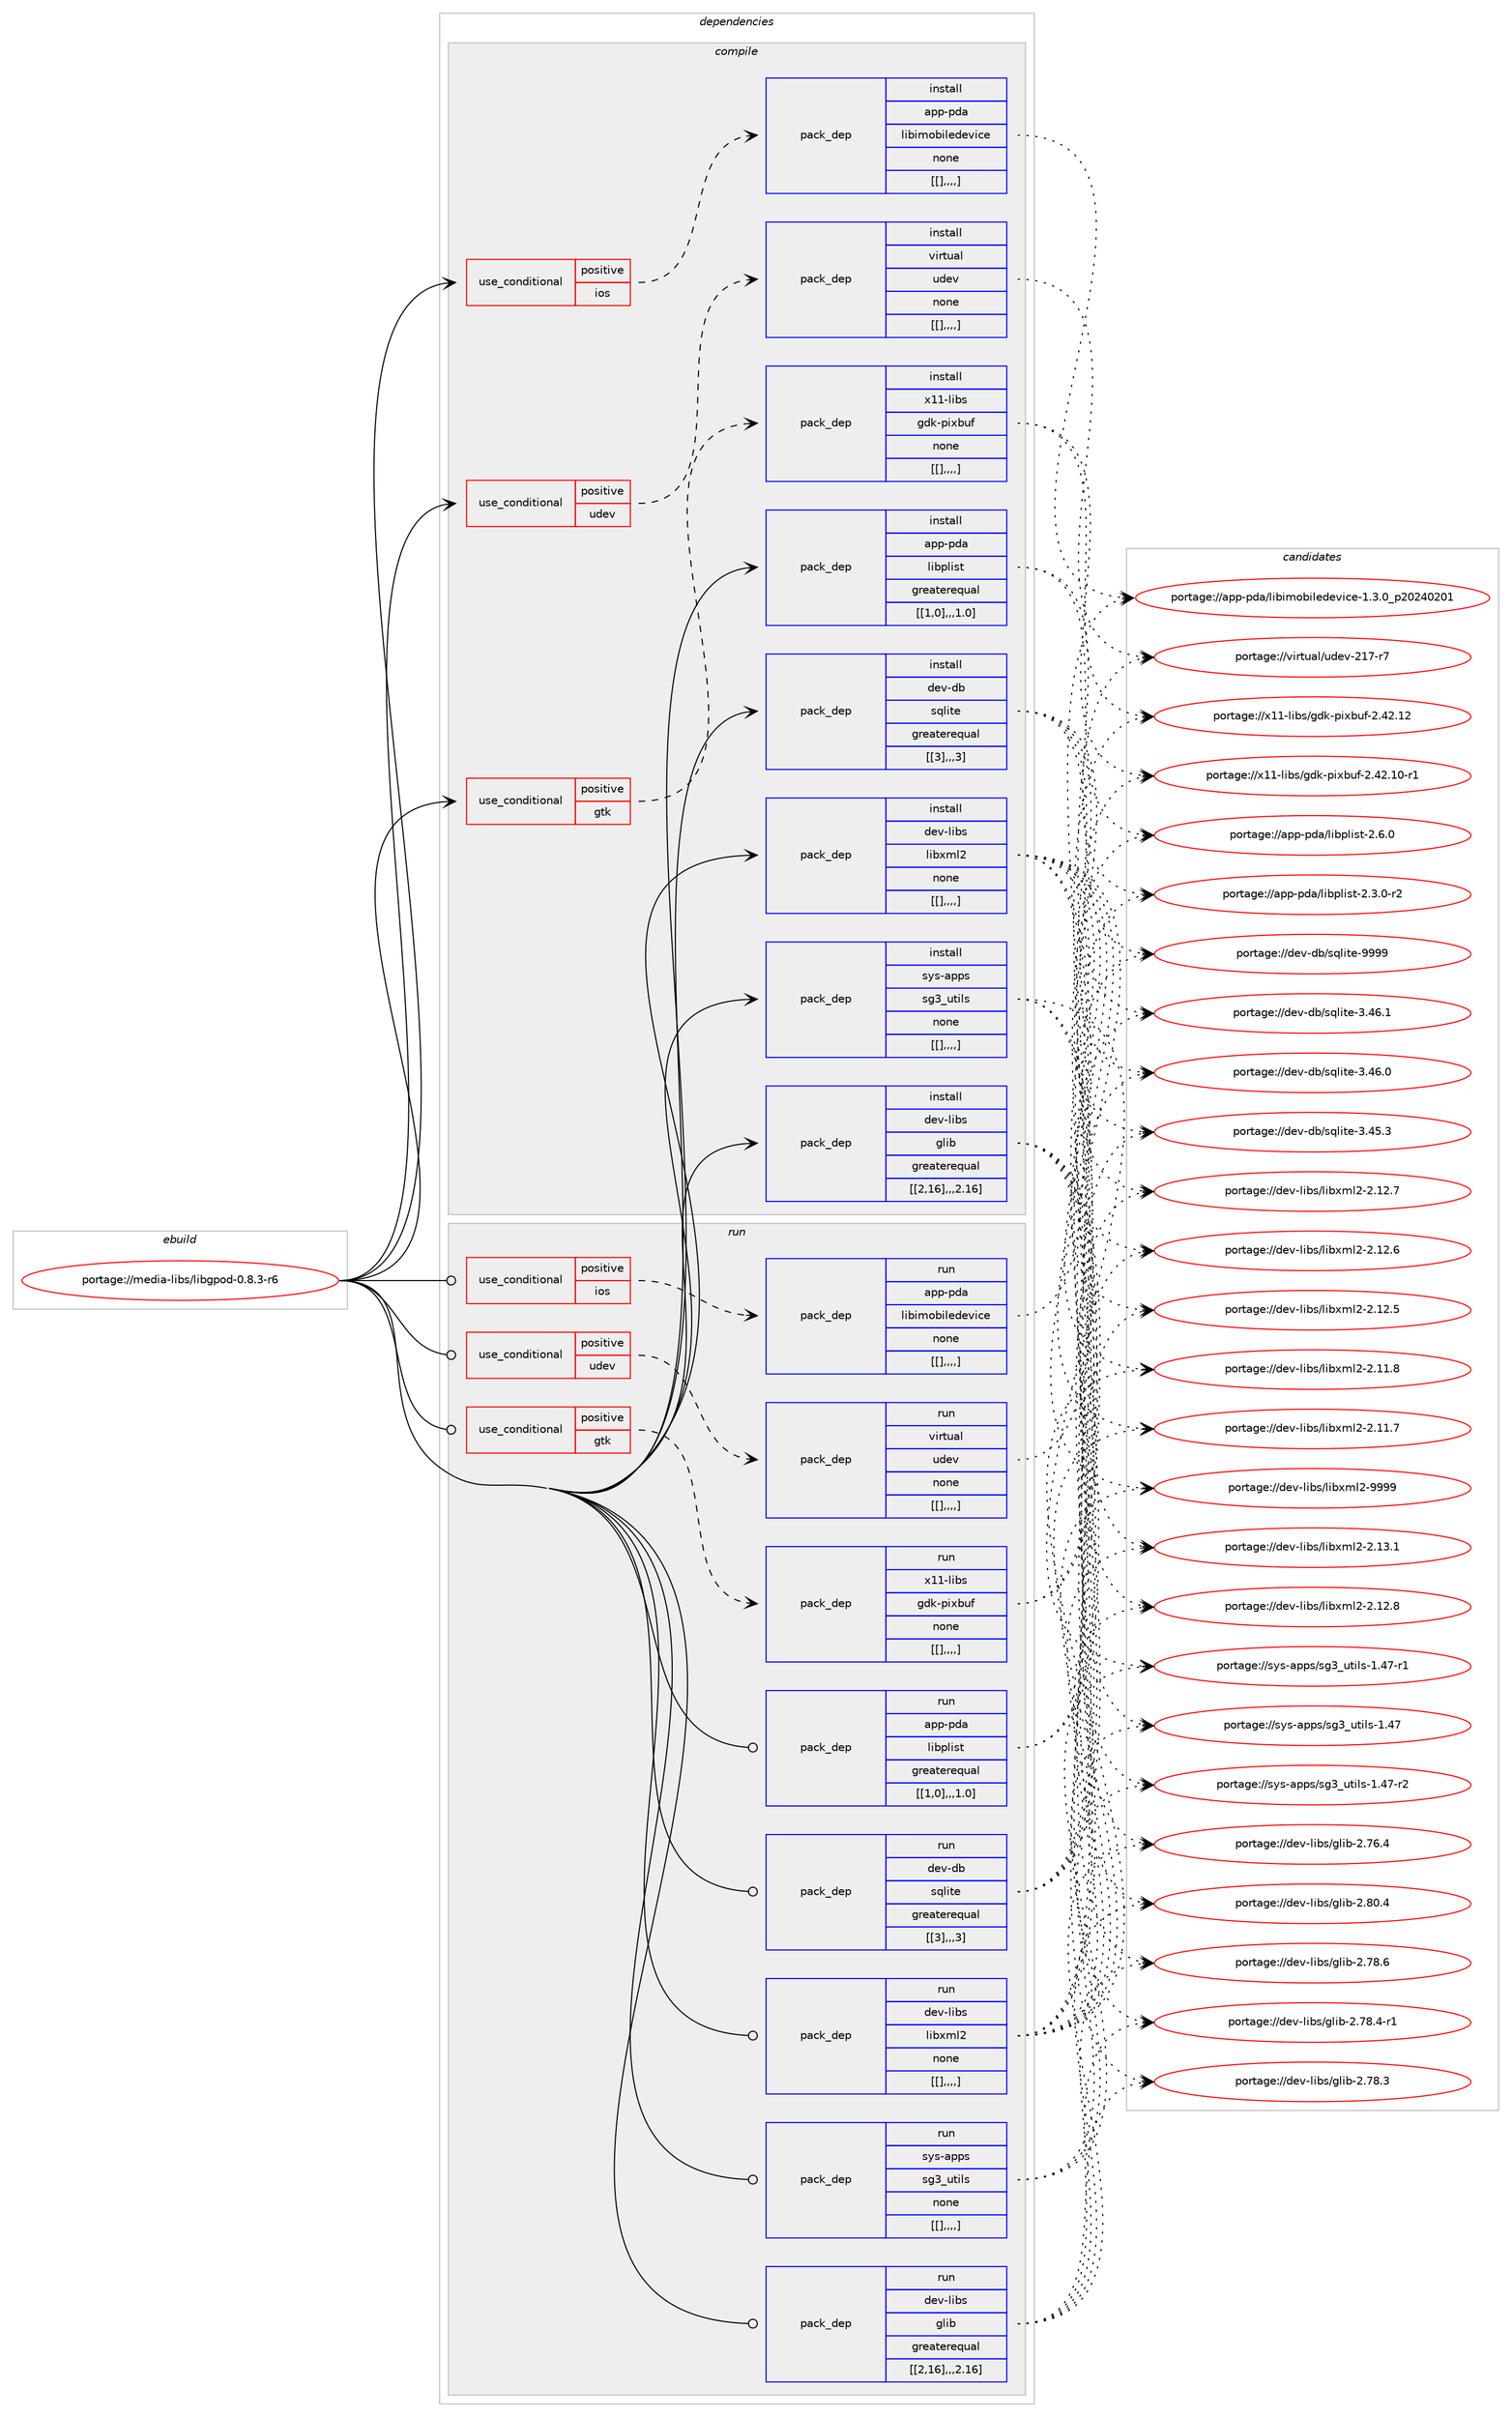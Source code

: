 digraph prolog {

# *************
# Graph options
# *************

newrank=true;
concentrate=true;
compound=true;
graph [rankdir=LR,fontname=Helvetica,fontsize=10,ranksep=1.5];#, ranksep=2.5, nodesep=0.2];
edge  [arrowhead=vee];
node  [fontname=Helvetica,fontsize=10];

# **********
# The ebuild
# **********

subgraph cluster_leftcol {
color=gray;
label=<<i>ebuild</i>>;
id [label="portage://media-libs/libgpod-0.8.3-r6", color=red, width=4, href="../media-libs/libgpod-0.8.3-r6.svg"];
}

# ****************
# The dependencies
# ****************

subgraph cluster_midcol {
color=gray;
label=<<i>dependencies</i>>;
subgraph cluster_compile {
fillcolor="#eeeeee";
style=filled;
label=<<i>compile</i>>;
subgraph cond78719 {
dependency314577 [label=<<TABLE BORDER="0" CELLBORDER="1" CELLSPACING="0" CELLPADDING="4"><TR><TD ROWSPAN="3" CELLPADDING="10">use_conditional</TD></TR><TR><TD>positive</TD></TR><TR><TD>gtk</TD></TR></TABLE>>, shape=none, color=red];
subgraph pack233332 {
dependency314578 [label=<<TABLE BORDER="0" CELLBORDER="1" CELLSPACING="0" CELLPADDING="4" WIDTH="220"><TR><TD ROWSPAN="6" CELLPADDING="30">pack_dep</TD></TR><TR><TD WIDTH="110">install</TD></TR><TR><TD>x11-libs</TD></TR><TR><TD>gdk-pixbuf</TD></TR><TR><TD>none</TD></TR><TR><TD>[[],,,,]</TD></TR></TABLE>>, shape=none, color=blue];
}
dependency314577:e -> dependency314578:w [weight=20,style="dashed",arrowhead="vee"];
}
id:e -> dependency314577:w [weight=20,style="solid",arrowhead="vee"];
subgraph cond78720 {
dependency314579 [label=<<TABLE BORDER="0" CELLBORDER="1" CELLSPACING="0" CELLPADDING="4"><TR><TD ROWSPAN="3" CELLPADDING="10">use_conditional</TD></TR><TR><TD>positive</TD></TR><TR><TD>ios</TD></TR></TABLE>>, shape=none, color=red];
subgraph pack233333 {
dependency314580 [label=<<TABLE BORDER="0" CELLBORDER="1" CELLSPACING="0" CELLPADDING="4" WIDTH="220"><TR><TD ROWSPAN="6" CELLPADDING="30">pack_dep</TD></TR><TR><TD WIDTH="110">install</TD></TR><TR><TD>app-pda</TD></TR><TR><TD>libimobiledevice</TD></TR><TR><TD>none</TD></TR><TR><TD>[[],,,,]</TD></TR></TABLE>>, shape=none, color=blue];
}
dependency314579:e -> dependency314580:w [weight=20,style="dashed",arrowhead="vee"];
}
id:e -> dependency314579:w [weight=20,style="solid",arrowhead="vee"];
subgraph cond78721 {
dependency314581 [label=<<TABLE BORDER="0" CELLBORDER="1" CELLSPACING="0" CELLPADDING="4"><TR><TD ROWSPAN="3" CELLPADDING="10">use_conditional</TD></TR><TR><TD>positive</TD></TR><TR><TD>udev</TD></TR></TABLE>>, shape=none, color=red];
subgraph pack233334 {
dependency314582 [label=<<TABLE BORDER="0" CELLBORDER="1" CELLSPACING="0" CELLPADDING="4" WIDTH="220"><TR><TD ROWSPAN="6" CELLPADDING="30">pack_dep</TD></TR><TR><TD WIDTH="110">install</TD></TR><TR><TD>virtual</TD></TR><TR><TD>udev</TD></TR><TR><TD>none</TD></TR><TR><TD>[[],,,,]</TD></TR></TABLE>>, shape=none, color=blue];
}
dependency314581:e -> dependency314582:w [weight=20,style="dashed",arrowhead="vee"];
}
id:e -> dependency314581:w [weight=20,style="solid",arrowhead="vee"];
subgraph pack233335 {
dependency314583 [label=<<TABLE BORDER="0" CELLBORDER="1" CELLSPACING="0" CELLPADDING="4" WIDTH="220"><TR><TD ROWSPAN="6" CELLPADDING="30">pack_dep</TD></TR><TR><TD WIDTH="110">install</TD></TR><TR><TD>app-pda</TD></TR><TR><TD>libplist</TD></TR><TR><TD>greaterequal</TD></TR><TR><TD>[[1,0],,,1.0]</TD></TR></TABLE>>, shape=none, color=blue];
}
id:e -> dependency314583:w [weight=20,style="solid",arrowhead="vee"];
subgraph pack233336 {
dependency314584 [label=<<TABLE BORDER="0" CELLBORDER="1" CELLSPACING="0" CELLPADDING="4" WIDTH="220"><TR><TD ROWSPAN="6" CELLPADDING="30">pack_dep</TD></TR><TR><TD WIDTH="110">install</TD></TR><TR><TD>dev-db</TD></TR><TR><TD>sqlite</TD></TR><TR><TD>greaterequal</TD></TR><TR><TD>[[3],,,3]</TD></TR></TABLE>>, shape=none, color=blue];
}
id:e -> dependency314584:w [weight=20,style="solid",arrowhead="vee"];
subgraph pack233337 {
dependency314585 [label=<<TABLE BORDER="0" CELLBORDER="1" CELLSPACING="0" CELLPADDING="4" WIDTH="220"><TR><TD ROWSPAN="6" CELLPADDING="30">pack_dep</TD></TR><TR><TD WIDTH="110">install</TD></TR><TR><TD>dev-libs</TD></TR><TR><TD>glib</TD></TR><TR><TD>greaterequal</TD></TR><TR><TD>[[2,16],,,2.16]</TD></TR></TABLE>>, shape=none, color=blue];
}
id:e -> dependency314585:w [weight=20,style="solid",arrowhead="vee"];
subgraph pack233338 {
dependency314586 [label=<<TABLE BORDER="0" CELLBORDER="1" CELLSPACING="0" CELLPADDING="4" WIDTH="220"><TR><TD ROWSPAN="6" CELLPADDING="30">pack_dep</TD></TR><TR><TD WIDTH="110">install</TD></TR><TR><TD>dev-libs</TD></TR><TR><TD>libxml2</TD></TR><TR><TD>none</TD></TR><TR><TD>[[],,,,]</TD></TR></TABLE>>, shape=none, color=blue];
}
id:e -> dependency314586:w [weight=20,style="solid",arrowhead="vee"];
subgraph pack233339 {
dependency314587 [label=<<TABLE BORDER="0" CELLBORDER="1" CELLSPACING="0" CELLPADDING="4" WIDTH="220"><TR><TD ROWSPAN="6" CELLPADDING="30">pack_dep</TD></TR><TR><TD WIDTH="110">install</TD></TR><TR><TD>sys-apps</TD></TR><TR><TD>sg3_utils</TD></TR><TR><TD>none</TD></TR><TR><TD>[[],,,,]</TD></TR></TABLE>>, shape=none, color=blue];
}
id:e -> dependency314587:w [weight=20,style="solid",arrowhead="vee"];
}
subgraph cluster_compileandrun {
fillcolor="#eeeeee";
style=filled;
label=<<i>compile and run</i>>;
}
subgraph cluster_run {
fillcolor="#eeeeee";
style=filled;
label=<<i>run</i>>;
subgraph cond78722 {
dependency314588 [label=<<TABLE BORDER="0" CELLBORDER="1" CELLSPACING="0" CELLPADDING="4"><TR><TD ROWSPAN="3" CELLPADDING="10">use_conditional</TD></TR><TR><TD>positive</TD></TR><TR><TD>gtk</TD></TR></TABLE>>, shape=none, color=red];
subgraph pack233340 {
dependency314589 [label=<<TABLE BORDER="0" CELLBORDER="1" CELLSPACING="0" CELLPADDING="4" WIDTH="220"><TR><TD ROWSPAN="6" CELLPADDING="30">pack_dep</TD></TR><TR><TD WIDTH="110">run</TD></TR><TR><TD>x11-libs</TD></TR><TR><TD>gdk-pixbuf</TD></TR><TR><TD>none</TD></TR><TR><TD>[[],,,,]</TD></TR></TABLE>>, shape=none, color=blue];
}
dependency314588:e -> dependency314589:w [weight=20,style="dashed",arrowhead="vee"];
}
id:e -> dependency314588:w [weight=20,style="solid",arrowhead="odot"];
subgraph cond78723 {
dependency314590 [label=<<TABLE BORDER="0" CELLBORDER="1" CELLSPACING="0" CELLPADDING="4"><TR><TD ROWSPAN="3" CELLPADDING="10">use_conditional</TD></TR><TR><TD>positive</TD></TR><TR><TD>ios</TD></TR></TABLE>>, shape=none, color=red];
subgraph pack233341 {
dependency314591 [label=<<TABLE BORDER="0" CELLBORDER="1" CELLSPACING="0" CELLPADDING="4" WIDTH="220"><TR><TD ROWSPAN="6" CELLPADDING="30">pack_dep</TD></TR><TR><TD WIDTH="110">run</TD></TR><TR><TD>app-pda</TD></TR><TR><TD>libimobiledevice</TD></TR><TR><TD>none</TD></TR><TR><TD>[[],,,,]</TD></TR></TABLE>>, shape=none, color=blue];
}
dependency314590:e -> dependency314591:w [weight=20,style="dashed",arrowhead="vee"];
}
id:e -> dependency314590:w [weight=20,style="solid",arrowhead="odot"];
subgraph cond78724 {
dependency314592 [label=<<TABLE BORDER="0" CELLBORDER="1" CELLSPACING="0" CELLPADDING="4"><TR><TD ROWSPAN="3" CELLPADDING="10">use_conditional</TD></TR><TR><TD>positive</TD></TR><TR><TD>udev</TD></TR></TABLE>>, shape=none, color=red];
subgraph pack233342 {
dependency314593 [label=<<TABLE BORDER="0" CELLBORDER="1" CELLSPACING="0" CELLPADDING="4" WIDTH="220"><TR><TD ROWSPAN="6" CELLPADDING="30">pack_dep</TD></TR><TR><TD WIDTH="110">run</TD></TR><TR><TD>virtual</TD></TR><TR><TD>udev</TD></TR><TR><TD>none</TD></TR><TR><TD>[[],,,,]</TD></TR></TABLE>>, shape=none, color=blue];
}
dependency314592:e -> dependency314593:w [weight=20,style="dashed",arrowhead="vee"];
}
id:e -> dependency314592:w [weight=20,style="solid",arrowhead="odot"];
subgraph pack233343 {
dependency314594 [label=<<TABLE BORDER="0" CELLBORDER="1" CELLSPACING="0" CELLPADDING="4" WIDTH="220"><TR><TD ROWSPAN="6" CELLPADDING="30">pack_dep</TD></TR><TR><TD WIDTH="110">run</TD></TR><TR><TD>app-pda</TD></TR><TR><TD>libplist</TD></TR><TR><TD>greaterequal</TD></TR><TR><TD>[[1,0],,,1.0]</TD></TR></TABLE>>, shape=none, color=blue];
}
id:e -> dependency314594:w [weight=20,style="solid",arrowhead="odot"];
subgraph pack233344 {
dependency314595 [label=<<TABLE BORDER="0" CELLBORDER="1" CELLSPACING="0" CELLPADDING="4" WIDTH="220"><TR><TD ROWSPAN="6" CELLPADDING="30">pack_dep</TD></TR><TR><TD WIDTH="110">run</TD></TR><TR><TD>dev-db</TD></TR><TR><TD>sqlite</TD></TR><TR><TD>greaterequal</TD></TR><TR><TD>[[3],,,3]</TD></TR></TABLE>>, shape=none, color=blue];
}
id:e -> dependency314595:w [weight=20,style="solid",arrowhead="odot"];
subgraph pack233345 {
dependency314596 [label=<<TABLE BORDER="0" CELLBORDER="1" CELLSPACING="0" CELLPADDING="4" WIDTH="220"><TR><TD ROWSPAN="6" CELLPADDING="30">pack_dep</TD></TR><TR><TD WIDTH="110">run</TD></TR><TR><TD>dev-libs</TD></TR><TR><TD>glib</TD></TR><TR><TD>greaterequal</TD></TR><TR><TD>[[2,16],,,2.16]</TD></TR></TABLE>>, shape=none, color=blue];
}
id:e -> dependency314596:w [weight=20,style="solid",arrowhead="odot"];
subgraph pack233346 {
dependency314597 [label=<<TABLE BORDER="0" CELLBORDER="1" CELLSPACING="0" CELLPADDING="4" WIDTH="220"><TR><TD ROWSPAN="6" CELLPADDING="30">pack_dep</TD></TR><TR><TD WIDTH="110">run</TD></TR><TR><TD>dev-libs</TD></TR><TR><TD>libxml2</TD></TR><TR><TD>none</TD></TR><TR><TD>[[],,,,]</TD></TR></TABLE>>, shape=none, color=blue];
}
id:e -> dependency314597:w [weight=20,style="solid",arrowhead="odot"];
subgraph pack233347 {
dependency314598 [label=<<TABLE BORDER="0" CELLBORDER="1" CELLSPACING="0" CELLPADDING="4" WIDTH="220"><TR><TD ROWSPAN="6" CELLPADDING="30">pack_dep</TD></TR><TR><TD WIDTH="110">run</TD></TR><TR><TD>sys-apps</TD></TR><TR><TD>sg3_utils</TD></TR><TR><TD>none</TD></TR><TR><TD>[[],,,,]</TD></TR></TABLE>>, shape=none, color=blue];
}
id:e -> dependency314598:w [weight=20,style="solid",arrowhead="odot"];
}
}

# **************
# The candidates
# **************

subgraph cluster_choices {
rank=same;
color=gray;
label=<<i>candidates</i>>;

subgraph choice233332 {
color=black;
nodesep=1;
choice120494945108105981154710310010745112105120981171024550465250464950 [label="portage://x11-libs/gdk-pixbuf-2.42.12", color=red, width=4,href="../x11-libs/gdk-pixbuf-2.42.12.svg"];
choice1204949451081059811547103100107451121051209811710245504652504649484511449 [label="portage://x11-libs/gdk-pixbuf-2.42.10-r1", color=red, width=4,href="../x11-libs/gdk-pixbuf-2.42.10-r1.svg"];
dependency314578:e -> choice120494945108105981154710310010745112105120981171024550465250464950:w [style=dotted,weight="100"];
dependency314578:e -> choice1204949451081059811547103100107451121051209811710245504652504649484511449:w [style=dotted,weight="100"];
}
subgraph choice233333 {
color=black;
nodesep=1;
choice97112112451121009747108105981051091119810510810110010111810599101454946514648951125048505248504849 [label="portage://app-pda/libimobiledevice-1.3.0_p20240201", color=red, width=4,href="../app-pda/libimobiledevice-1.3.0_p20240201.svg"];
dependency314580:e -> choice97112112451121009747108105981051091119810510810110010111810599101454946514648951125048505248504849:w [style=dotted,weight="100"];
}
subgraph choice233334 {
color=black;
nodesep=1;
choice1181051141161179710847117100101118455049554511455 [label="portage://virtual/udev-217-r7", color=red, width=4,href="../virtual/udev-217-r7.svg"];
dependency314582:e -> choice1181051141161179710847117100101118455049554511455:w [style=dotted,weight="100"];
}
subgraph choice233335 {
color=black;
nodesep=1;
choice9711211245112100974710810598112108105115116455046544648 [label="portage://app-pda/libplist-2.6.0", color=red, width=4,href="../app-pda/libplist-2.6.0.svg"];
choice97112112451121009747108105981121081051151164550465146484511450 [label="portage://app-pda/libplist-2.3.0-r2", color=red, width=4,href="../app-pda/libplist-2.3.0-r2.svg"];
dependency314583:e -> choice9711211245112100974710810598112108105115116455046544648:w [style=dotted,weight="100"];
dependency314583:e -> choice97112112451121009747108105981121081051151164550465146484511450:w [style=dotted,weight="100"];
}
subgraph choice233336 {
color=black;
nodesep=1;
choice1001011184510098471151131081051161014557575757 [label="portage://dev-db/sqlite-9999", color=red, width=4,href="../dev-db/sqlite-9999.svg"];
choice10010111845100984711511310810511610145514652544649 [label="portage://dev-db/sqlite-3.46.1", color=red, width=4,href="../dev-db/sqlite-3.46.1.svg"];
choice10010111845100984711511310810511610145514652544648 [label="portage://dev-db/sqlite-3.46.0", color=red, width=4,href="../dev-db/sqlite-3.46.0.svg"];
choice10010111845100984711511310810511610145514652534651 [label="portage://dev-db/sqlite-3.45.3", color=red, width=4,href="../dev-db/sqlite-3.45.3.svg"];
dependency314584:e -> choice1001011184510098471151131081051161014557575757:w [style=dotted,weight="100"];
dependency314584:e -> choice10010111845100984711511310810511610145514652544649:w [style=dotted,weight="100"];
dependency314584:e -> choice10010111845100984711511310810511610145514652544648:w [style=dotted,weight="100"];
dependency314584:e -> choice10010111845100984711511310810511610145514652534651:w [style=dotted,weight="100"];
}
subgraph choice233337 {
color=black;
nodesep=1;
choice1001011184510810598115471031081059845504656484652 [label="portage://dev-libs/glib-2.80.4", color=red, width=4,href="../dev-libs/glib-2.80.4.svg"];
choice1001011184510810598115471031081059845504655564654 [label="portage://dev-libs/glib-2.78.6", color=red, width=4,href="../dev-libs/glib-2.78.6.svg"];
choice10010111845108105981154710310810598455046555646524511449 [label="portage://dev-libs/glib-2.78.4-r1", color=red, width=4,href="../dev-libs/glib-2.78.4-r1.svg"];
choice1001011184510810598115471031081059845504655564651 [label="portage://dev-libs/glib-2.78.3", color=red, width=4,href="../dev-libs/glib-2.78.3.svg"];
choice1001011184510810598115471031081059845504655544652 [label="portage://dev-libs/glib-2.76.4", color=red, width=4,href="../dev-libs/glib-2.76.4.svg"];
dependency314585:e -> choice1001011184510810598115471031081059845504656484652:w [style=dotted,weight="100"];
dependency314585:e -> choice1001011184510810598115471031081059845504655564654:w [style=dotted,weight="100"];
dependency314585:e -> choice10010111845108105981154710310810598455046555646524511449:w [style=dotted,weight="100"];
dependency314585:e -> choice1001011184510810598115471031081059845504655564651:w [style=dotted,weight="100"];
dependency314585:e -> choice1001011184510810598115471031081059845504655544652:w [style=dotted,weight="100"];
}
subgraph choice233338 {
color=black;
nodesep=1;
choice10010111845108105981154710810598120109108504557575757 [label="portage://dev-libs/libxml2-9999", color=red, width=4,href="../dev-libs/libxml2-9999.svg"];
choice100101118451081059811547108105981201091085045504649514649 [label="portage://dev-libs/libxml2-2.13.1", color=red, width=4,href="../dev-libs/libxml2-2.13.1.svg"];
choice100101118451081059811547108105981201091085045504649504656 [label="portage://dev-libs/libxml2-2.12.8", color=red, width=4,href="../dev-libs/libxml2-2.12.8.svg"];
choice100101118451081059811547108105981201091085045504649504655 [label="portage://dev-libs/libxml2-2.12.7", color=red, width=4,href="../dev-libs/libxml2-2.12.7.svg"];
choice100101118451081059811547108105981201091085045504649504654 [label="portage://dev-libs/libxml2-2.12.6", color=red, width=4,href="../dev-libs/libxml2-2.12.6.svg"];
choice100101118451081059811547108105981201091085045504649504653 [label="portage://dev-libs/libxml2-2.12.5", color=red, width=4,href="../dev-libs/libxml2-2.12.5.svg"];
choice100101118451081059811547108105981201091085045504649494656 [label="portage://dev-libs/libxml2-2.11.8", color=red, width=4,href="../dev-libs/libxml2-2.11.8.svg"];
choice100101118451081059811547108105981201091085045504649494655 [label="portage://dev-libs/libxml2-2.11.7", color=red, width=4,href="../dev-libs/libxml2-2.11.7.svg"];
dependency314586:e -> choice10010111845108105981154710810598120109108504557575757:w [style=dotted,weight="100"];
dependency314586:e -> choice100101118451081059811547108105981201091085045504649514649:w [style=dotted,weight="100"];
dependency314586:e -> choice100101118451081059811547108105981201091085045504649504656:w [style=dotted,weight="100"];
dependency314586:e -> choice100101118451081059811547108105981201091085045504649504655:w [style=dotted,weight="100"];
dependency314586:e -> choice100101118451081059811547108105981201091085045504649504654:w [style=dotted,weight="100"];
dependency314586:e -> choice100101118451081059811547108105981201091085045504649504653:w [style=dotted,weight="100"];
dependency314586:e -> choice100101118451081059811547108105981201091085045504649494656:w [style=dotted,weight="100"];
dependency314586:e -> choice100101118451081059811547108105981201091085045504649494655:w [style=dotted,weight="100"];
}
subgraph choice233339 {
color=black;
nodesep=1;
choice115121115459711211211547115103519511711610510811545494652554511450 [label="portage://sys-apps/sg3_utils-1.47-r2", color=red, width=4,href="../sys-apps/sg3_utils-1.47-r2.svg"];
choice115121115459711211211547115103519511711610510811545494652554511449 [label="portage://sys-apps/sg3_utils-1.47-r1", color=red, width=4,href="../sys-apps/sg3_utils-1.47-r1.svg"];
choice11512111545971121121154711510351951171161051081154549465255 [label="portage://sys-apps/sg3_utils-1.47", color=red, width=4,href="../sys-apps/sg3_utils-1.47.svg"];
dependency314587:e -> choice115121115459711211211547115103519511711610510811545494652554511450:w [style=dotted,weight="100"];
dependency314587:e -> choice115121115459711211211547115103519511711610510811545494652554511449:w [style=dotted,weight="100"];
dependency314587:e -> choice11512111545971121121154711510351951171161051081154549465255:w [style=dotted,weight="100"];
}
subgraph choice233340 {
color=black;
nodesep=1;
choice120494945108105981154710310010745112105120981171024550465250464950 [label="portage://x11-libs/gdk-pixbuf-2.42.12", color=red, width=4,href="../x11-libs/gdk-pixbuf-2.42.12.svg"];
choice1204949451081059811547103100107451121051209811710245504652504649484511449 [label="portage://x11-libs/gdk-pixbuf-2.42.10-r1", color=red, width=4,href="../x11-libs/gdk-pixbuf-2.42.10-r1.svg"];
dependency314589:e -> choice120494945108105981154710310010745112105120981171024550465250464950:w [style=dotted,weight="100"];
dependency314589:e -> choice1204949451081059811547103100107451121051209811710245504652504649484511449:w [style=dotted,weight="100"];
}
subgraph choice233341 {
color=black;
nodesep=1;
choice97112112451121009747108105981051091119810510810110010111810599101454946514648951125048505248504849 [label="portage://app-pda/libimobiledevice-1.3.0_p20240201", color=red, width=4,href="../app-pda/libimobiledevice-1.3.0_p20240201.svg"];
dependency314591:e -> choice97112112451121009747108105981051091119810510810110010111810599101454946514648951125048505248504849:w [style=dotted,weight="100"];
}
subgraph choice233342 {
color=black;
nodesep=1;
choice1181051141161179710847117100101118455049554511455 [label="portage://virtual/udev-217-r7", color=red, width=4,href="../virtual/udev-217-r7.svg"];
dependency314593:e -> choice1181051141161179710847117100101118455049554511455:w [style=dotted,weight="100"];
}
subgraph choice233343 {
color=black;
nodesep=1;
choice9711211245112100974710810598112108105115116455046544648 [label="portage://app-pda/libplist-2.6.0", color=red, width=4,href="../app-pda/libplist-2.6.0.svg"];
choice97112112451121009747108105981121081051151164550465146484511450 [label="portage://app-pda/libplist-2.3.0-r2", color=red, width=4,href="../app-pda/libplist-2.3.0-r2.svg"];
dependency314594:e -> choice9711211245112100974710810598112108105115116455046544648:w [style=dotted,weight="100"];
dependency314594:e -> choice97112112451121009747108105981121081051151164550465146484511450:w [style=dotted,weight="100"];
}
subgraph choice233344 {
color=black;
nodesep=1;
choice1001011184510098471151131081051161014557575757 [label="portage://dev-db/sqlite-9999", color=red, width=4,href="../dev-db/sqlite-9999.svg"];
choice10010111845100984711511310810511610145514652544649 [label="portage://dev-db/sqlite-3.46.1", color=red, width=4,href="../dev-db/sqlite-3.46.1.svg"];
choice10010111845100984711511310810511610145514652544648 [label="portage://dev-db/sqlite-3.46.0", color=red, width=4,href="../dev-db/sqlite-3.46.0.svg"];
choice10010111845100984711511310810511610145514652534651 [label="portage://dev-db/sqlite-3.45.3", color=red, width=4,href="../dev-db/sqlite-3.45.3.svg"];
dependency314595:e -> choice1001011184510098471151131081051161014557575757:w [style=dotted,weight="100"];
dependency314595:e -> choice10010111845100984711511310810511610145514652544649:w [style=dotted,weight="100"];
dependency314595:e -> choice10010111845100984711511310810511610145514652544648:w [style=dotted,weight="100"];
dependency314595:e -> choice10010111845100984711511310810511610145514652534651:w [style=dotted,weight="100"];
}
subgraph choice233345 {
color=black;
nodesep=1;
choice1001011184510810598115471031081059845504656484652 [label="portage://dev-libs/glib-2.80.4", color=red, width=4,href="../dev-libs/glib-2.80.4.svg"];
choice1001011184510810598115471031081059845504655564654 [label="portage://dev-libs/glib-2.78.6", color=red, width=4,href="../dev-libs/glib-2.78.6.svg"];
choice10010111845108105981154710310810598455046555646524511449 [label="portage://dev-libs/glib-2.78.4-r1", color=red, width=4,href="../dev-libs/glib-2.78.4-r1.svg"];
choice1001011184510810598115471031081059845504655564651 [label="portage://dev-libs/glib-2.78.3", color=red, width=4,href="../dev-libs/glib-2.78.3.svg"];
choice1001011184510810598115471031081059845504655544652 [label="portage://dev-libs/glib-2.76.4", color=red, width=4,href="../dev-libs/glib-2.76.4.svg"];
dependency314596:e -> choice1001011184510810598115471031081059845504656484652:w [style=dotted,weight="100"];
dependency314596:e -> choice1001011184510810598115471031081059845504655564654:w [style=dotted,weight="100"];
dependency314596:e -> choice10010111845108105981154710310810598455046555646524511449:w [style=dotted,weight="100"];
dependency314596:e -> choice1001011184510810598115471031081059845504655564651:w [style=dotted,weight="100"];
dependency314596:e -> choice1001011184510810598115471031081059845504655544652:w [style=dotted,weight="100"];
}
subgraph choice233346 {
color=black;
nodesep=1;
choice10010111845108105981154710810598120109108504557575757 [label="portage://dev-libs/libxml2-9999", color=red, width=4,href="../dev-libs/libxml2-9999.svg"];
choice100101118451081059811547108105981201091085045504649514649 [label="portage://dev-libs/libxml2-2.13.1", color=red, width=4,href="../dev-libs/libxml2-2.13.1.svg"];
choice100101118451081059811547108105981201091085045504649504656 [label="portage://dev-libs/libxml2-2.12.8", color=red, width=4,href="../dev-libs/libxml2-2.12.8.svg"];
choice100101118451081059811547108105981201091085045504649504655 [label="portage://dev-libs/libxml2-2.12.7", color=red, width=4,href="../dev-libs/libxml2-2.12.7.svg"];
choice100101118451081059811547108105981201091085045504649504654 [label="portage://dev-libs/libxml2-2.12.6", color=red, width=4,href="../dev-libs/libxml2-2.12.6.svg"];
choice100101118451081059811547108105981201091085045504649504653 [label="portage://dev-libs/libxml2-2.12.5", color=red, width=4,href="../dev-libs/libxml2-2.12.5.svg"];
choice100101118451081059811547108105981201091085045504649494656 [label="portage://dev-libs/libxml2-2.11.8", color=red, width=4,href="../dev-libs/libxml2-2.11.8.svg"];
choice100101118451081059811547108105981201091085045504649494655 [label="portage://dev-libs/libxml2-2.11.7", color=red, width=4,href="../dev-libs/libxml2-2.11.7.svg"];
dependency314597:e -> choice10010111845108105981154710810598120109108504557575757:w [style=dotted,weight="100"];
dependency314597:e -> choice100101118451081059811547108105981201091085045504649514649:w [style=dotted,weight="100"];
dependency314597:e -> choice100101118451081059811547108105981201091085045504649504656:w [style=dotted,weight="100"];
dependency314597:e -> choice100101118451081059811547108105981201091085045504649504655:w [style=dotted,weight="100"];
dependency314597:e -> choice100101118451081059811547108105981201091085045504649504654:w [style=dotted,weight="100"];
dependency314597:e -> choice100101118451081059811547108105981201091085045504649504653:w [style=dotted,weight="100"];
dependency314597:e -> choice100101118451081059811547108105981201091085045504649494656:w [style=dotted,weight="100"];
dependency314597:e -> choice100101118451081059811547108105981201091085045504649494655:w [style=dotted,weight="100"];
}
subgraph choice233347 {
color=black;
nodesep=1;
choice115121115459711211211547115103519511711610510811545494652554511450 [label="portage://sys-apps/sg3_utils-1.47-r2", color=red, width=4,href="../sys-apps/sg3_utils-1.47-r2.svg"];
choice115121115459711211211547115103519511711610510811545494652554511449 [label="portage://sys-apps/sg3_utils-1.47-r1", color=red, width=4,href="../sys-apps/sg3_utils-1.47-r1.svg"];
choice11512111545971121121154711510351951171161051081154549465255 [label="portage://sys-apps/sg3_utils-1.47", color=red, width=4,href="../sys-apps/sg3_utils-1.47.svg"];
dependency314598:e -> choice115121115459711211211547115103519511711610510811545494652554511450:w [style=dotted,weight="100"];
dependency314598:e -> choice115121115459711211211547115103519511711610510811545494652554511449:w [style=dotted,weight="100"];
dependency314598:e -> choice11512111545971121121154711510351951171161051081154549465255:w [style=dotted,weight="100"];
}
}

}
